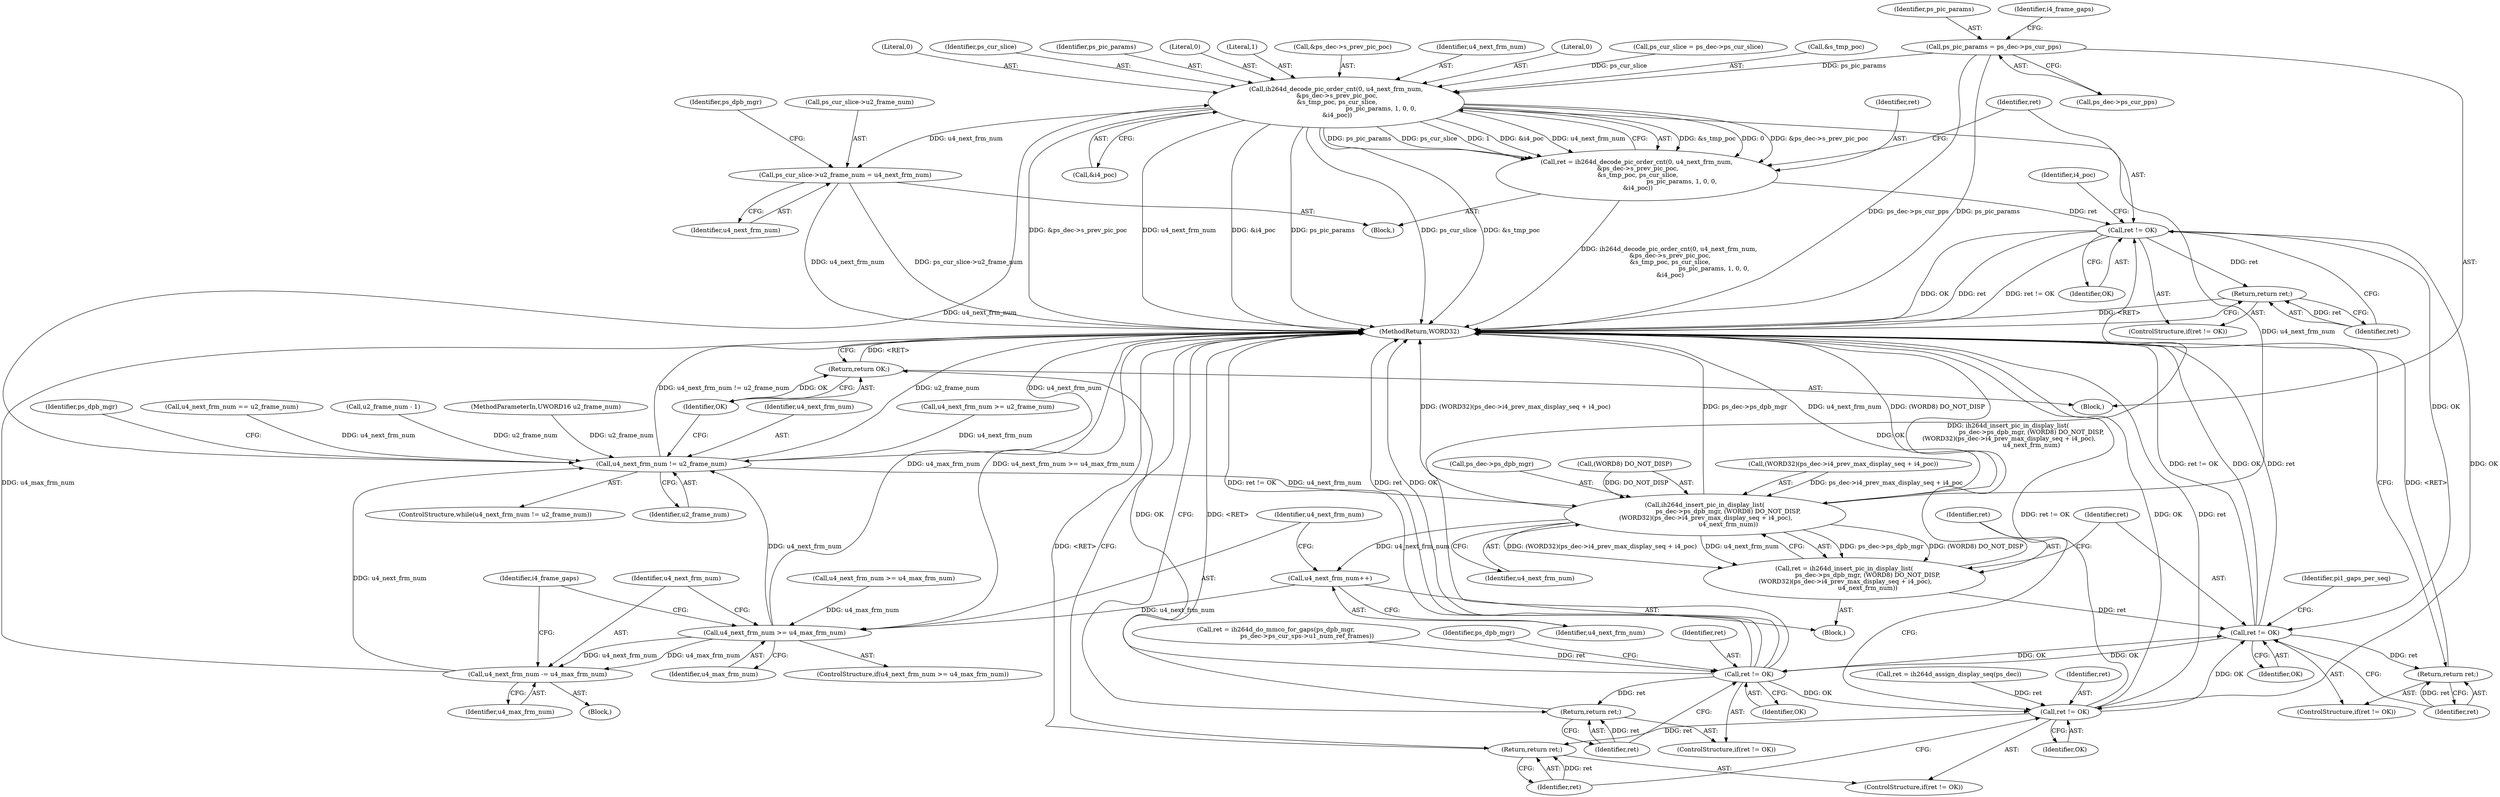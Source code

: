 digraph "0_Android_5c3fd5d93a268abb20ff22f26009535b40db3c7d@pointer" {
"1000225" [label="(Call,ps_pic_params = ps_dec->ps_cur_pps)"];
"1000314" [label="(Call,ih264d_decode_pic_order_cnt(0, u4_next_frm_num,\n &ps_dec->s_prev_pic_poc,\n &s_tmp_poc, ps_cur_slice,\n                                              ps_pic_params, 1, 0, 0,\n &i4_poc))"];
"1000312" [label="(Call,ret = ih264d_decode_pic_order_cnt(0, u4_next_frm_num,\n &ps_dec->s_prev_pic_poc,\n &s_tmp_poc, ps_cur_slice,\n                                              ps_pic_params, 1, 0, 0,\n &i4_poc))"];
"1000331" [label="(Call,ret != OK)"];
"1000334" [label="(Return,return ret;)"];
"1000398" [label="(Call,ret != OK)"];
"1000401" [label="(Return,return ret;)"];
"1000421" [label="(Call,ret != OK)"];
"1000424" [label="(Return,return ret;)"];
"1000440" [label="(Call,ret != OK)"];
"1000443" [label="(Return,return ret;)"];
"1000459" [label="(Return,return OK;)"];
"1000379" [label="(Call,ps_cur_slice->u2_frame_num = u4_next_frm_num)"];
"1000405" [label="(Call,ih264d_insert_pic_in_display_list(\n                        ps_dec->ps_dpb_mgr, (WORD8) DO_NOT_DISP,\n (WORD32)(ps_dec->i4_prev_max_display_seq + i4_poc),\n                        u4_next_frm_num))"];
"1000403" [label="(Call,ret = ih264d_insert_pic_in_display_list(\n                        ps_dec->ps_dpb_mgr, (WORD8) DO_NOT_DISP,\n (WORD32)(ps_dec->i4_prev_max_display_seq + i4_poc),\n                        u4_next_frm_num))"];
"1000447" [label="(Call,u4_next_frm_num++)"];
"1000450" [label="(Call,u4_next_frm_num >= u4_max_frm_num)"];
"1000299" [label="(Call,u4_next_frm_num != u2_frame_num)"];
"1000454" [label="(Call,u4_next_frm_num -= u4_max_frm_num)"];
"1000326" [label="(Literal,0)"];
"1000453" [label="(Block,)"];
"1000401" [label="(Return,return ret;)"];
"1000298" [label="(ControlStructure,while(u4_next_frm_num != u2_frame_num))"];
"1000402" [label="(Identifier,ret)"];
"1000449" [label="(ControlStructure,if(u4_next_frm_num >= u4_max_frm_num))"];
"1000451" [label="(Identifier,u4_next_frm_num)"];
"1000304" [label="(Identifier,ps_dpb_mgr)"];
"1000383" [label="(Identifier,u4_next_frm_num)"];
"1000313" [label="(Identifier,ret)"];
"1000403" [label="(Call,ret = ih264d_insert_pic_in_display_list(\n                        ps_dec->ps_dpb_mgr, (WORD8) DO_NOT_DISP,\n (WORD32)(ps_dec->i4_prev_max_display_seq + i4_poc),\n                        u4_next_frm_num))"];
"1000330" [label="(ControlStructure,if(ret != OK))"];
"1000444" [label="(Identifier,ret)"];
"1000314" [label="(Call,ih264d_decode_pic_order_cnt(0, u4_next_frm_num,\n &ps_dec->s_prev_pic_poc,\n &s_tmp_poc, ps_cur_slice,\n                                              ps_pic_params, 1, 0, 0,\n &i4_poc))"];
"1000285" [label="(Call,u2_frame_num - 1)"];
"1000226" [label="(Identifier,ps_pic_params)"];
"1000455" [label="(Identifier,u4_next_frm_num)"];
"1000454" [label="(Call,u4_next_frm_num -= u4_max_frm_num)"];
"1000302" [label="(Block,)"];
"1000405" [label="(Call,ih264d_insert_pic_in_display_list(\n                        ps_dec->ps_dpb_mgr, (WORD8) DO_NOT_DISP,\n (WORD32)(ps_dec->i4_prev_max_display_seq + i4_poc),\n                        u4_next_frm_num))"];
"1000461" [label="(MethodReturn,WORD32)"];
"1000421" [label="(Call,ret != OK)"];
"1000311" [label="(Block,)"];
"1000422" [label="(Identifier,ret)"];
"1000323" [label="(Identifier,ps_cur_slice)"];
"1000428" [label="(Identifier,pi1_gaps_per_seq)"];
"1000459" [label="(Return,return OK;)"];
"1000227" [label="(Call,ps_dec->ps_cur_pps)"];
"1000450" [label="(Call,u4_next_frm_num >= u4_max_frm_num)"];
"1000231" [label="(Identifier,i4_frame_gaps)"];
"1000393" [label="(Call,ret = ih264d_assign_display_seq(ps_dec))"];
"1000164" [label="(Call,u4_next_frm_num == u2_frame_num)"];
"1000430" [label="(Call,ret = ih264d_do_mmco_for_gaps(ps_dpb_mgr,\n                                ps_dec->ps_cur_sps->u1_num_ref_frames))"];
"1000448" [label="(Identifier,u4_next_frm_num)"];
"1000446" [label="(Identifier,ps_dpb_mgr)"];
"1000324" [label="(Identifier,ps_pic_params)"];
"1000312" [label="(Call,ret = ih264d_decode_pic_order_cnt(0, u4_next_frm_num,\n &ps_dec->s_prev_pic_poc,\n &s_tmp_poc, ps_cur_slice,\n                                              ps_pic_params, 1, 0, 0,\n &i4_poc))"];
"1000439" [label="(ControlStructure,if(ret != OK))"];
"1000443" [label="(Return,return ret;)"];
"1000106" [label="(MethodParameterIn,UWORD16 u2_frame_num)"];
"1000315" [label="(Literal,0)"];
"1000299" [label="(Call,u4_next_frm_num != u2_frame_num)"];
"1000332" [label="(Identifier,ret)"];
"1000425" [label="(Identifier,ret)"];
"1000325" [label="(Literal,1)"];
"1000380" [label="(Call,ps_cur_slice->u2_frame_num)"];
"1000379" [label="(Call,ps_cur_slice->u2_frame_num = u4_next_frm_num)"];
"1000328" [label="(Call,&i4_poc)"];
"1000300" [label="(Identifier,u4_next_frm_num)"];
"1000387" [label="(Identifier,ps_dpb_mgr)"];
"1000156" [label="(Call,u4_next_frm_num >= u4_max_frm_num)"];
"1000419" [label="(Identifier,u4_next_frm_num)"];
"1000406" [label="(Call,ps_dec->ps_dpb_mgr)"];
"1000400" [label="(Identifier,OK)"];
"1000335" [label="(Identifier,ret)"];
"1000334" [label="(Return,return ret;)"];
"1000317" [label="(Call,&ps_dec->s_prev_pic_poc)"];
"1000442" [label="(Identifier,OK)"];
"1000107" [label="(Block,)"];
"1000177" [label="(Call,u4_next_frm_num >= u2_frame_num)"];
"1000423" [label="(Identifier,OK)"];
"1000316" [label="(Identifier,u4_next_frm_num)"];
"1000397" [label="(ControlStructure,if(ret != OK))"];
"1000460" [label="(Identifier,OK)"];
"1000338" [label="(Identifier,i4_poc)"];
"1000399" [label="(Identifier,ret)"];
"1000420" [label="(ControlStructure,if(ret != OK))"];
"1000452" [label="(Identifier,u4_max_frm_num)"];
"1000327" [label="(Literal,0)"];
"1000456" [label="(Identifier,u4_max_frm_num)"];
"1000220" [label="(Call,ps_cur_slice = ps_dec->ps_cur_slice)"];
"1000333" [label="(Identifier,OK)"];
"1000447" [label="(Call,u4_next_frm_num++)"];
"1000225" [label="(Call,ps_pic_params = ps_dec->ps_cur_pps)"];
"1000440" [label="(Call,ret != OK)"];
"1000424" [label="(Return,return ret;)"];
"1000398" [label="(Call,ret != OK)"];
"1000301" [label="(Identifier,u2_frame_num)"];
"1000441" [label="(Identifier,ret)"];
"1000458" [label="(Identifier,i4_frame_gaps)"];
"1000321" [label="(Call,&s_tmp_poc)"];
"1000404" [label="(Identifier,ret)"];
"1000331" [label="(Call,ret != OK)"];
"1000412" [label="(Call,(WORD32)(ps_dec->i4_prev_max_display_seq + i4_poc))"];
"1000409" [label="(Call,(WORD8) DO_NOT_DISP)"];
"1000225" -> "1000107"  [label="AST: "];
"1000225" -> "1000227"  [label="CFG: "];
"1000226" -> "1000225"  [label="AST: "];
"1000227" -> "1000225"  [label="AST: "];
"1000231" -> "1000225"  [label="CFG: "];
"1000225" -> "1000461"  [label="DDG: ps_dec->ps_cur_pps"];
"1000225" -> "1000461"  [label="DDG: ps_pic_params"];
"1000225" -> "1000314"  [label="DDG: ps_pic_params"];
"1000314" -> "1000312"  [label="AST: "];
"1000314" -> "1000328"  [label="CFG: "];
"1000315" -> "1000314"  [label="AST: "];
"1000316" -> "1000314"  [label="AST: "];
"1000317" -> "1000314"  [label="AST: "];
"1000321" -> "1000314"  [label="AST: "];
"1000323" -> "1000314"  [label="AST: "];
"1000324" -> "1000314"  [label="AST: "];
"1000325" -> "1000314"  [label="AST: "];
"1000326" -> "1000314"  [label="AST: "];
"1000327" -> "1000314"  [label="AST: "];
"1000328" -> "1000314"  [label="AST: "];
"1000312" -> "1000314"  [label="CFG: "];
"1000314" -> "1000461"  [label="DDG: u4_next_frm_num"];
"1000314" -> "1000461"  [label="DDG: &i4_poc"];
"1000314" -> "1000461"  [label="DDG: ps_pic_params"];
"1000314" -> "1000461"  [label="DDG: ps_cur_slice"];
"1000314" -> "1000461"  [label="DDG: &s_tmp_poc"];
"1000314" -> "1000461"  [label="DDG: &ps_dec->s_prev_pic_poc"];
"1000314" -> "1000312"  [label="DDG: &s_tmp_poc"];
"1000314" -> "1000312"  [label="DDG: 0"];
"1000314" -> "1000312"  [label="DDG: &ps_dec->s_prev_pic_poc"];
"1000314" -> "1000312"  [label="DDG: ps_pic_params"];
"1000314" -> "1000312"  [label="DDG: ps_cur_slice"];
"1000314" -> "1000312"  [label="DDG: 1"];
"1000314" -> "1000312"  [label="DDG: &i4_poc"];
"1000314" -> "1000312"  [label="DDG: u4_next_frm_num"];
"1000299" -> "1000314"  [label="DDG: u4_next_frm_num"];
"1000220" -> "1000314"  [label="DDG: ps_cur_slice"];
"1000314" -> "1000379"  [label="DDG: u4_next_frm_num"];
"1000314" -> "1000405"  [label="DDG: u4_next_frm_num"];
"1000312" -> "1000311"  [label="AST: "];
"1000313" -> "1000312"  [label="AST: "];
"1000332" -> "1000312"  [label="CFG: "];
"1000312" -> "1000461"  [label="DDG: ih264d_decode_pic_order_cnt(0, u4_next_frm_num,\n &ps_dec->s_prev_pic_poc,\n &s_tmp_poc, ps_cur_slice,\n                                              ps_pic_params, 1, 0, 0,\n &i4_poc)"];
"1000312" -> "1000331"  [label="DDG: ret"];
"1000331" -> "1000330"  [label="AST: "];
"1000331" -> "1000333"  [label="CFG: "];
"1000332" -> "1000331"  [label="AST: "];
"1000333" -> "1000331"  [label="AST: "];
"1000335" -> "1000331"  [label="CFG: "];
"1000338" -> "1000331"  [label="CFG: "];
"1000331" -> "1000461"  [label="DDG: ret != OK"];
"1000331" -> "1000461"  [label="DDG: OK"];
"1000331" -> "1000461"  [label="DDG: ret"];
"1000440" -> "1000331"  [label="DDG: OK"];
"1000331" -> "1000334"  [label="DDG: ret"];
"1000331" -> "1000398"  [label="DDG: OK"];
"1000331" -> "1000421"  [label="DDG: OK"];
"1000334" -> "1000330"  [label="AST: "];
"1000334" -> "1000335"  [label="CFG: "];
"1000335" -> "1000334"  [label="AST: "];
"1000461" -> "1000334"  [label="CFG: "];
"1000334" -> "1000461"  [label="DDG: <RET>"];
"1000335" -> "1000334"  [label="DDG: ret"];
"1000398" -> "1000397"  [label="AST: "];
"1000398" -> "1000400"  [label="CFG: "];
"1000399" -> "1000398"  [label="AST: "];
"1000400" -> "1000398"  [label="AST: "];
"1000402" -> "1000398"  [label="CFG: "];
"1000404" -> "1000398"  [label="CFG: "];
"1000398" -> "1000461"  [label="DDG: ret != OK"];
"1000398" -> "1000461"  [label="DDG: OK"];
"1000398" -> "1000461"  [label="DDG: ret"];
"1000393" -> "1000398"  [label="DDG: ret"];
"1000440" -> "1000398"  [label="DDG: OK"];
"1000398" -> "1000401"  [label="DDG: ret"];
"1000398" -> "1000421"  [label="DDG: OK"];
"1000401" -> "1000397"  [label="AST: "];
"1000401" -> "1000402"  [label="CFG: "];
"1000402" -> "1000401"  [label="AST: "];
"1000461" -> "1000401"  [label="CFG: "];
"1000401" -> "1000461"  [label="DDG: <RET>"];
"1000402" -> "1000401"  [label="DDG: ret"];
"1000421" -> "1000420"  [label="AST: "];
"1000421" -> "1000423"  [label="CFG: "];
"1000422" -> "1000421"  [label="AST: "];
"1000423" -> "1000421"  [label="AST: "];
"1000425" -> "1000421"  [label="CFG: "];
"1000428" -> "1000421"  [label="CFG: "];
"1000421" -> "1000461"  [label="DDG: OK"];
"1000421" -> "1000461"  [label="DDG: ret"];
"1000421" -> "1000461"  [label="DDG: ret != OK"];
"1000403" -> "1000421"  [label="DDG: ret"];
"1000440" -> "1000421"  [label="DDG: OK"];
"1000421" -> "1000424"  [label="DDG: ret"];
"1000421" -> "1000440"  [label="DDG: OK"];
"1000424" -> "1000420"  [label="AST: "];
"1000424" -> "1000425"  [label="CFG: "];
"1000425" -> "1000424"  [label="AST: "];
"1000461" -> "1000424"  [label="CFG: "];
"1000424" -> "1000461"  [label="DDG: <RET>"];
"1000425" -> "1000424"  [label="DDG: ret"];
"1000440" -> "1000439"  [label="AST: "];
"1000440" -> "1000442"  [label="CFG: "];
"1000441" -> "1000440"  [label="AST: "];
"1000442" -> "1000440"  [label="AST: "];
"1000444" -> "1000440"  [label="CFG: "];
"1000446" -> "1000440"  [label="CFG: "];
"1000440" -> "1000461"  [label="DDG: OK"];
"1000440" -> "1000461"  [label="DDG: ret != OK"];
"1000440" -> "1000461"  [label="DDG: ret"];
"1000430" -> "1000440"  [label="DDG: ret"];
"1000440" -> "1000443"  [label="DDG: ret"];
"1000440" -> "1000459"  [label="DDG: OK"];
"1000443" -> "1000439"  [label="AST: "];
"1000443" -> "1000444"  [label="CFG: "];
"1000444" -> "1000443"  [label="AST: "];
"1000461" -> "1000443"  [label="CFG: "];
"1000443" -> "1000461"  [label="DDG: <RET>"];
"1000444" -> "1000443"  [label="DDG: ret"];
"1000459" -> "1000107"  [label="AST: "];
"1000459" -> "1000460"  [label="CFG: "];
"1000460" -> "1000459"  [label="AST: "];
"1000461" -> "1000459"  [label="CFG: "];
"1000459" -> "1000461"  [label="DDG: <RET>"];
"1000460" -> "1000459"  [label="DDG: OK"];
"1000379" -> "1000311"  [label="AST: "];
"1000379" -> "1000383"  [label="CFG: "];
"1000380" -> "1000379"  [label="AST: "];
"1000383" -> "1000379"  [label="AST: "];
"1000387" -> "1000379"  [label="CFG: "];
"1000379" -> "1000461"  [label="DDG: u4_next_frm_num"];
"1000379" -> "1000461"  [label="DDG: ps_cur_slice->u2_frame_num"];
"1000405" -> "1000403"  [label="AST: "];
"1000405" -> "1000419"  [label="CFG: "];
"1000406" -> "1000405"  [label="AST: "];
"1000409" -> "1000405"  [label="AST: "];
"1000412" -> "1000405"  [label="AST: "];
"1000419" -> "1000405"  [label="AST: "];
"1000403" -> "1000405"  [label="CFG: "];
"1000405" -> "1000461"  [label="DDG: (WORD8) DO_NOT_DISP"];
"1000405" -> "1000461"  [label="DDG: (WORD32)(ps_dec->i4_prev_max_display_seq + i4_poc)"];
"1000405" -> "1000461"  [label="DDG: ps_dec->ps_dpb_mgr"];
"1000405" -> "1000461"  [label="DDG: u4_next_frm_num"];
"1000405" -> "1000403"  [label="DDG: ps_dec->ps_dpb_mgr"];
"1000405" -> "1000403"  [label="DDG: (WORD8) DO_NOT_DISP"];
"1000405" -> "1000403"  [label="DDG: (WORD32)(ps_dec->i4_prev_max_display_seq + i4_poc)"];
"1000405" -> "1000403"  [label="DDG: u4_next_frm_num"];
"1000409" -> "1000405"  [label="DDG: DO_NOT_DISP"];
"1000412" -> "1000405"  [label="DDG: ps_dec->i4_prev_max_display_seq + i4_poc"];
"1000299" -> "1000405"  [label="DDG: u4_next_frm_num"];
"1000405" -> "1000447"  [label="DDG: u4_next_frm_num"];
"1000403" -> "1000302"  [label="AST: "];
"1000404" -> "1000403"  [label="AST: "];
"1000422" -> "1000403"  [label="CFG: "];
"1000403" -> "1000461"  [label="DDG: ih264d_insert_pic_in_display_list(\n                        ps_dec->ps_dpb_mgr, (WORD8) DO_NOT_DISP,\n (WORD32)(ps_dec->i4_prev_max_display_seq + i4_poc),\n                        u4_next_frm_num)"];
"1000447" -> "1000302"  [label="AST: "];
"1000447" -> "1000448"  [label="CFG: "];
"1000448" -> "1000447"  [label="AST: "];
"1000451" -> "1000447"  [label="CFG: "];
"1000447" -> "1000450"  [label="DDG: u4_next_frm_num"];
"1000450" -> "1000449"  [label="AST: "];
"1000450" -> "1000452"  [label="CFG: "];
"1000451" -> "1000450"  [label="AST: "];
"1000452" -> "1000450"  [label="AST: "];
"1000455" -> "1000450"  [label="CFG: "];
"1000458" -> "1000450"  [label="CFG: "];
"1000450" -> "1000461"  [label="DDG: u4_next_frm_num >= u4_max_frm_num"];
"1000450" -> "1000461"  [label="DDG: u4_max_frm_num"];
"1000450" -> "1000299"  [label="DDG: u4_next_frm_num"];
"1000156" -> "1000450"  [label="DDG: u4_max_frm_num"];
"1000450" -> "1000454"  [label="DDG: u4_max_frm_num"];
"1000450" -> "1000454"  [label="DDG: u4_next_frm_num"];
"1000299" -> "1000298"  [label="AST: "];
"1000299" -> "1000301"  [label="CFG: "];
"1000300" -> "1000299"  [label="AST: "];
"1000301" -> "1000299"  [label="AST: "];
"1000304" -> "1000299"  [label="CFG: "];
"1000460" -> "1000299"  [label="CFG: "];
"1000299" -> "1000461"  [label="DDG: u4_next_frm_num != u2_frame_num"];
"1000299" -> "1000461"  [label="DDG: u2_frame_num"];
"1000299" -> "1000461"  [label="DDG: u4_next_frm_num"];
"1000454" -> "1000299"  [label="DDG: u4_next_frm_num"];
"1000177" -> "1000299"  [label="DDG: u4_next_frm_num"];
"1000164" -> "1000299"  [label="DDG: u4_next_frm_num"];
"1000285" -> "1000299"  [label="DDG: u2_frame_num"];
"1000106" -> "1000299"  [label="DDG: u2_frame_num"];
"1000454" -> "1000453"  [label="AST: "];
"1000454" -> "1000456"  [label="CFG: "];
"1000455" -> "1000454"  [label="AST: "];
"1000456" -> "1000454"  [label="AST: "];
"1000458" -> "1000454"  [label="CFG: "];
"1000454" -> "1000461"  [label="DDG: u4_max_frm_num"];
}
